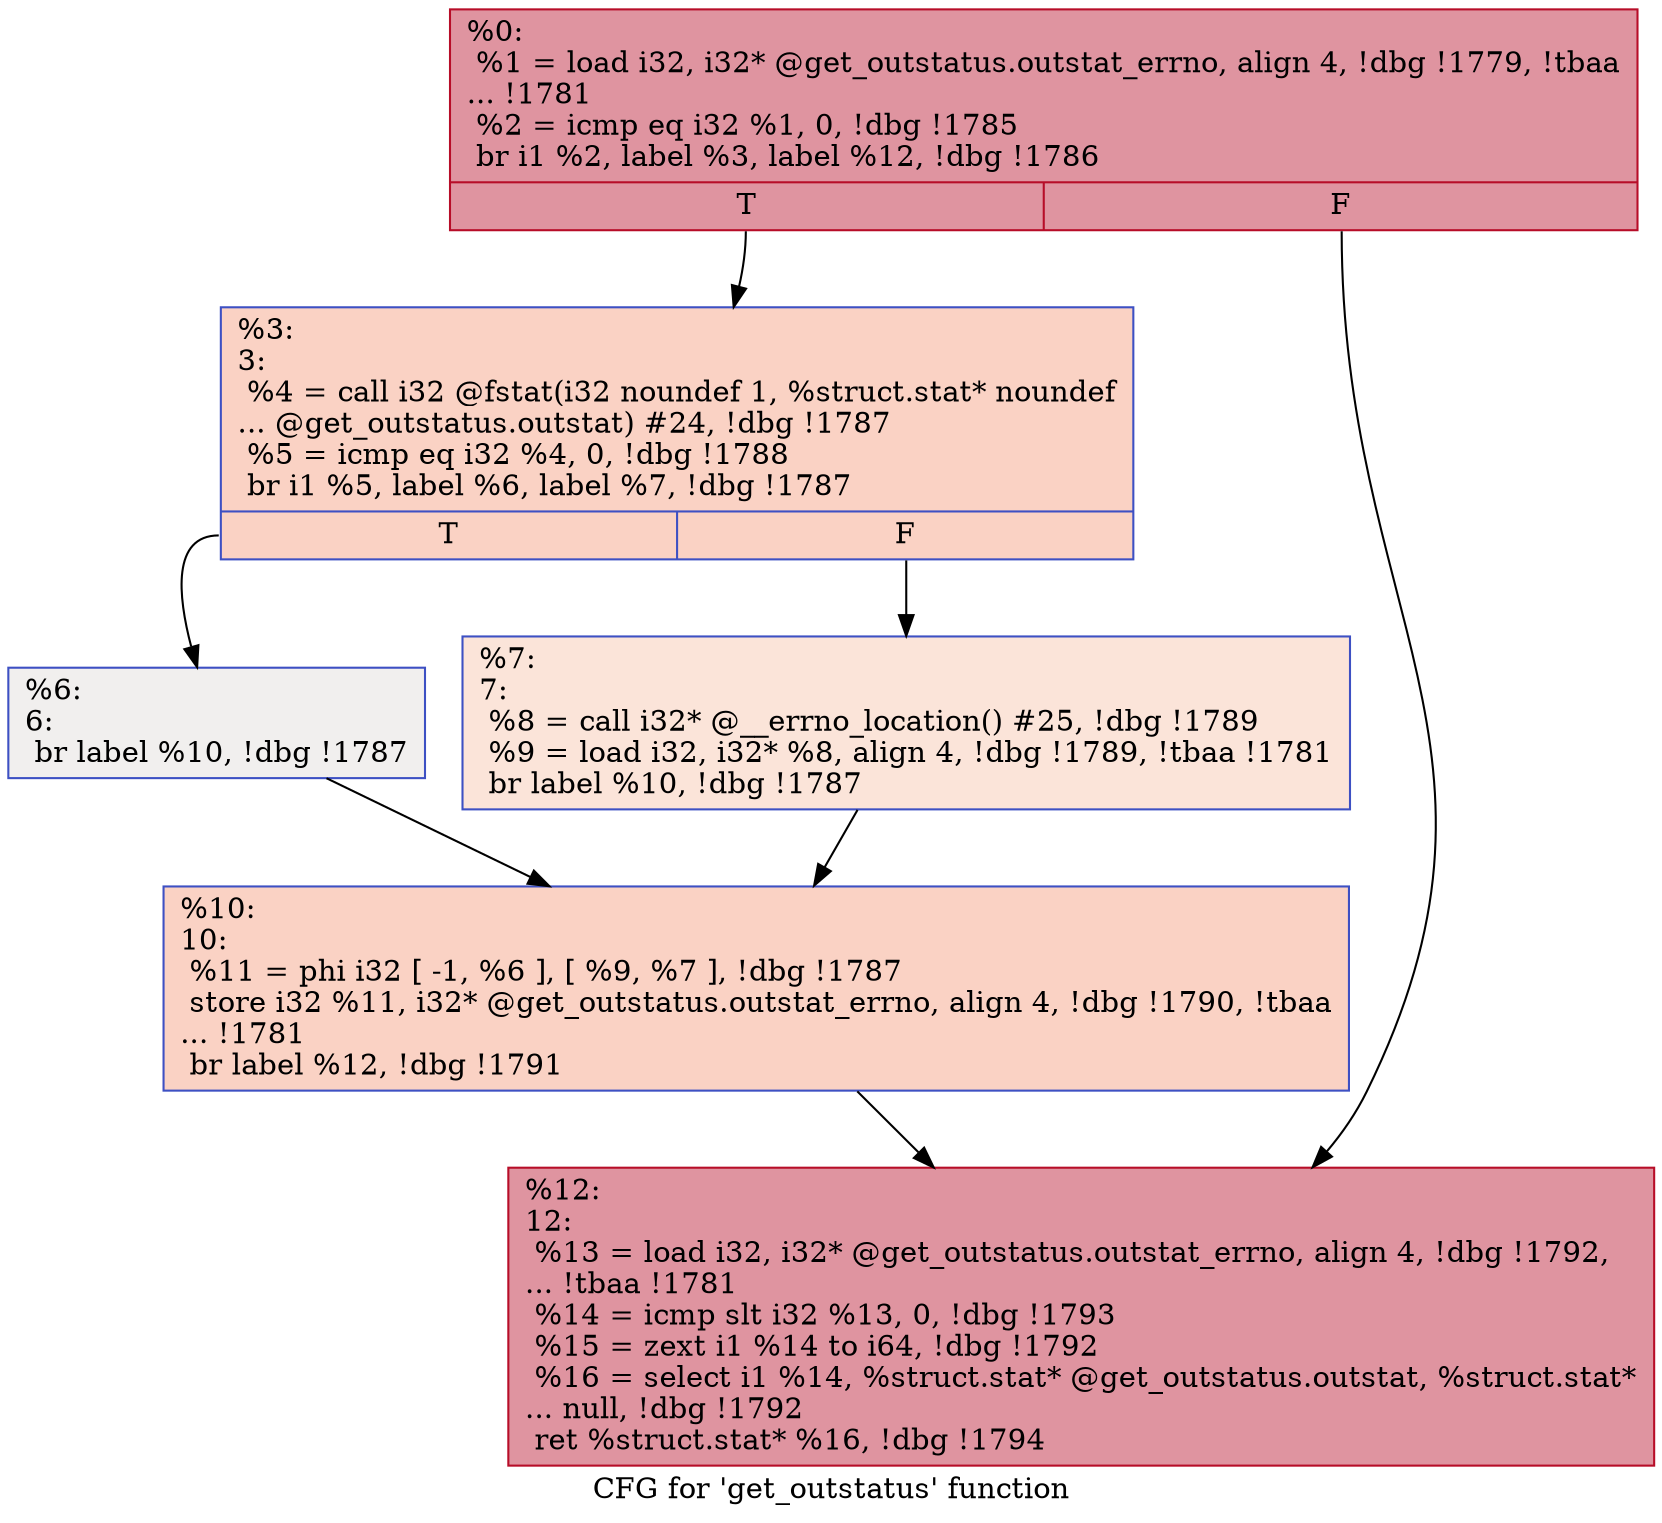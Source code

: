 digraph "CFG for 'get_outstatus' function" {
	label="CFG for 'get_outstatus' function";

	Node0x2566730 [shape=record,color="#b70d28ff", style=filled, fillcolor="#b70d2870",label="{%0:\l  %1 = load i32, i32* @get_outstatus.outstat_errno, align 4, !dbg !1779, !tbaa\l... !1781\l  %2 = icmp eq i32 %1, 0, !dbg !1785\l  br i1 %2, label %3, label %12, !dbg !1786\l|{<s0>T|<s1>F}}"];
	Node0x2566730:s0 -> Node0x25667c0;
	Node0x2566730:s1 -> Node0x2566900;
	Node0x25667c0 [shape=record,color="#3d50c3ff", style=filled, fillcolor="#f4987a70",label="{%3:\l3:                                                \l  %4 = call i32 @fstat(i32 noundef 1, %struct.stat* noundef\l... @get_outstatus.outstat) #24, !dbg !1787\l  %5 = icmp eq i32 %4, 0, !dbg !1788\l  br i1 %5, label %6, label %7, !dbg !1787\l|{<s0>T|<s1>F}}"];
	Node0x25667c0:s0 -> Node0x2566810;
	Node0x25667c0:s1 -> Node0x2566860;
	Node0x2566810 [shape=record,color="#3d50c3ff", style=filled, fillcolor="#e0dbd870",label="{%6:\l6:                                                \l  br label %10, !dbg !1787\l}"];
	Node0x2566810 -> Node0x25668b0;
	Node0x2566860 [shape=record,color="#3d50c3ff", style=filled, fillcolor="#f5c1a970",label="{%7:\l7:                                                \l  %8 = call i32* @__errno_location() #25, !dbg !1789\l  %9 = load i32, i32* %8, align 4, !dbg !1789, !tbaa !1781\l  br label %10, !dbg !1787\l}"];
	Node0x2566860 -> Node0x25668b0;
	Node0x25668b0 [shape=record,color="#3d50c3ff", style=filled, fillcolor="#f4987a70",label="{%10:\l10:                                               \l  %11 = phi i32 [ -1, %6 ], [ %9, %7 ], !dbg !1787\l  store i32 %11, i32* @get_outstatus.outstat_errno, align 4, !dbg !1790, !tbaa\l... !1781\l  br label %12, !dbg !1791\l}"];
	Node0x25668b0 -> Node0x2566900;
	Node0x2566900 [shape=record,color="#b70d28ff", style=filled, fillcolor="#b70d2870",label="{%12:\l12:                                               \l  %13 = load i32, i32* @get_outstatus.outstat_errno, align 4, !dbg !1792,\l... !tbaa !1781\l  %14 = icmp slt i32 %13, 0, !dbg !1793\l  %15 = zext i1 %14 to i64, !dbg !1792\l  %16 = select i1 %14, %struct.stat* @get_outstatus.outstat, %struct.stat*\l... null, !dbg !1792\l  ret %struct.stat* %16, !dbg !1794\l}"];
}
